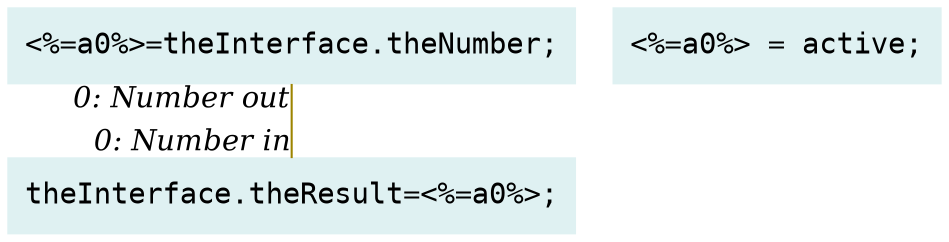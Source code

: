 digraph g{node_1384 [shape="box", style="filled", color="#dff1f2", fontname="Courier", label="<%=a0%>=theInterface.theNumber;
" ]
node_1386 [shape="box", style="filled", color="#dff1f2", fontname="Courier", label="theInterface.theResult=<%=a0%>;
" ]
node_1401 [shape="box", style="filled", color="#dff1f2", fontname="Courier", label="<%=a0%> = active;
" ]
node_1384 -> node_1386 [dir=none, arrowHead=none, fontname="Times-Italic", arrowsize=1, color="#9d8400", label="",  headlabel="0: Number in", taillabel="0: Number out" ]
}